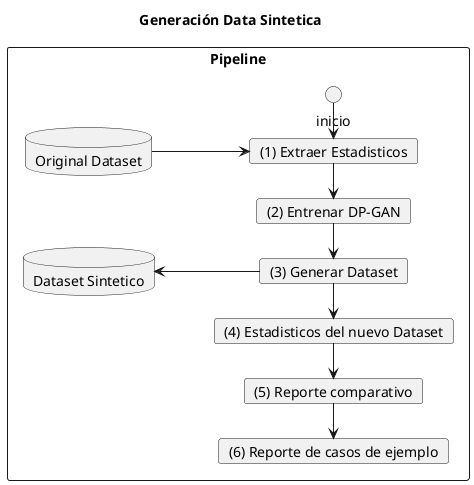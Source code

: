 @startuml

title "Generación Data Sintetica"

left to right direction

rectangle "Pipeline" {
    circle inicio
    database "Original Dataset" as odataset    
    card "(1) Extraer Estadisticos" as extraer
    card "(2) Entrenar DP-GAN" as dpgan
    card "(3) Generar Dataset" as dataset
    card "(4) Estadisticos del nuevo Dataset" as sdataset
    card "(5) Reporte comparativo" as report
    card "(6) Reporte de casos de ejemplo" as examples

    database "Dataset Sintetico" as sydataset    
    inicio  -l-> extraer
    extraer -l-> dpgan
    dpgan   -l-> dataset
    dataset -l-> sdataset
    sdataset -l-> report
    report  -l-> examples

    odataset --> extraer
    sydataset <-- dataset
}

@enduml